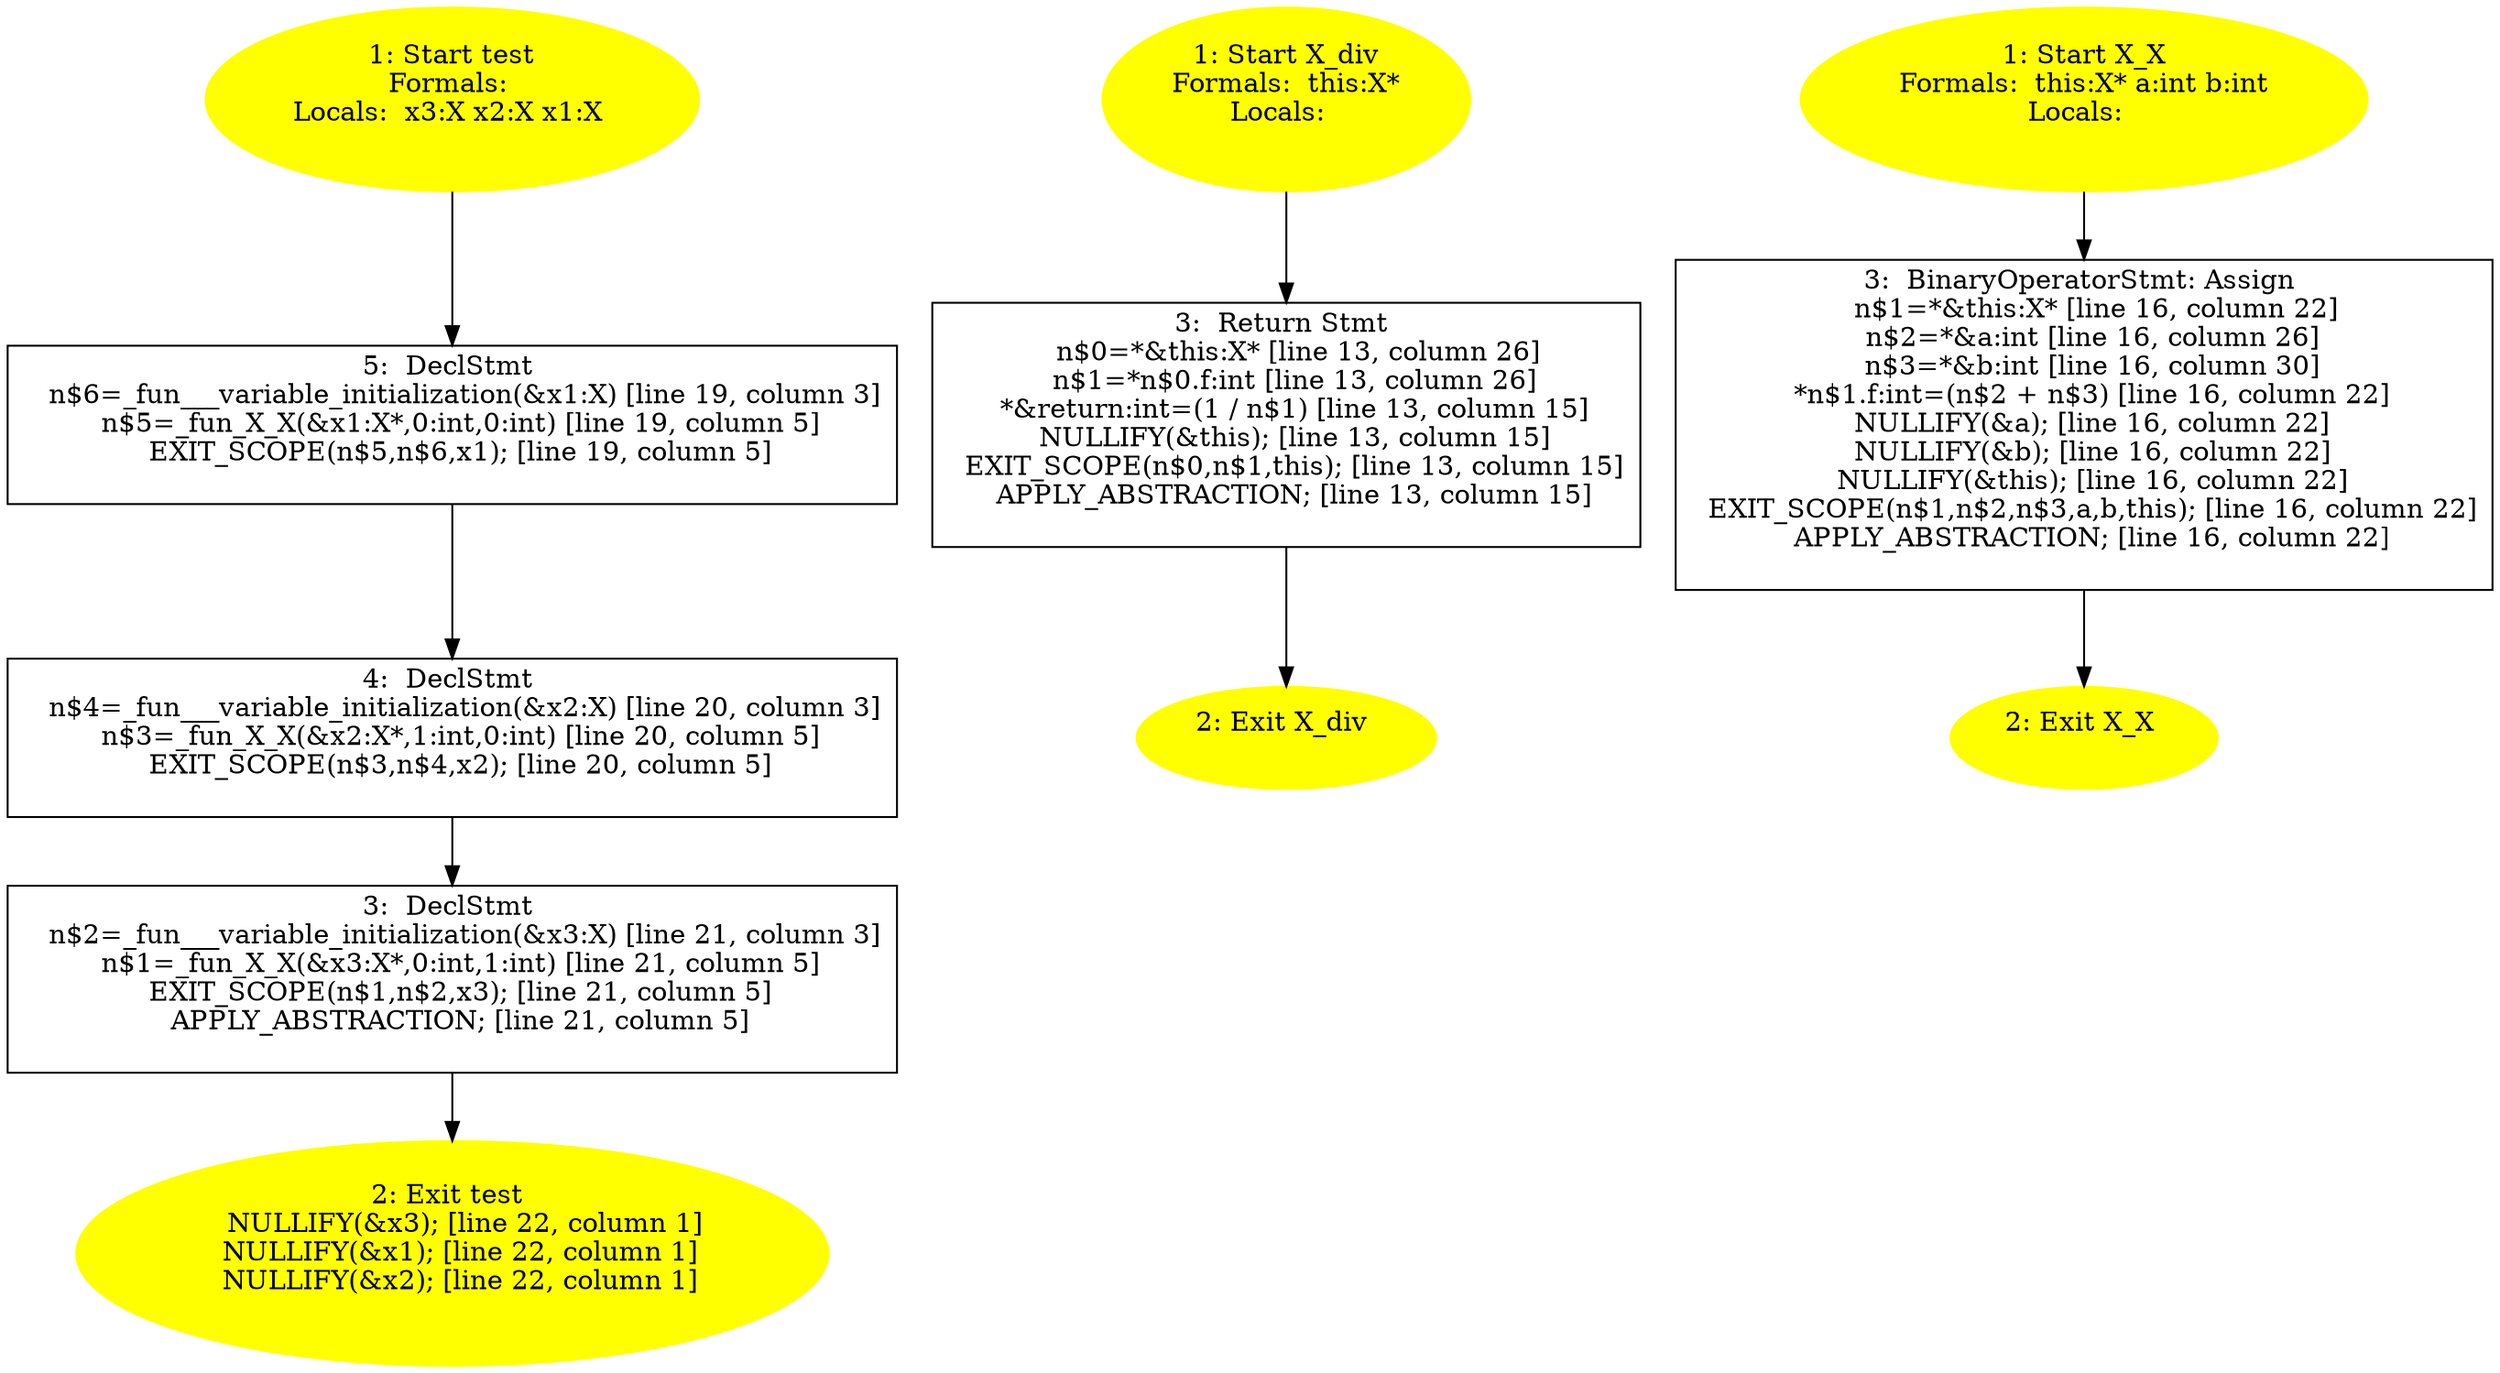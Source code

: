 /* @generated */
digraph cfg {
"test#18241244337164948030.afc14f193ad97442f67ac7183be789bc_1" [label="1: Start test\nFormals: \nLocals:  x3:X x2:X x1:X \n  " color=yellow style=filled]
	

	 "test#18241244337164948030.afc14f193ad97442f67ac7183be789bc_1" -> "test#18241244337164948030.afc14f193ad97442f67ac7183be789bc_5" ;
"test#18241244337164948030.afc14f193ad97442f67ac7183be789bc_2" [label="2: Exit test \n   NULLIFY(&x3); [line 22, column 1]\n  NULLIFY(&x1); [line 22, column 1]\n  NULLIFY(&x2); [line 22, column 1]\n " color=yellow style=filled]
	

"test#18241244337164948030.afc14f193ad97442f67ac7183be789bc_3" [label="3:  DeclStmt \n   n$2=_fun___variable_initialization(&x3:X) [line 21, column 3]\n  n$1=_fun_X_X(&x3:X*,0:int,1:int) [line 21, column 5]\n  EXIT_SCOPE(n$1,n$2,x3); [line 21, column 5]\n  APPLY_ABSTRACTION; [line 21, column 5]\n " shape="box"]
	

	 "test#18241244337164948030.afc14f193ad97442f67ac7183be789bc_3" -> "test#18241244337164948030.afc14f193ad97442f67ac7183be789bc_2" ;
"test#18241244337164948030.afc14f193ad97442f67ac7183be789bc_4" [label="4:  DeclStmt \n   n$4=_fun___variable_initialization(&x2:X) [line 20, column 3]\n  n$3=_fun_X_X(&x2:X*,1:int,0:int) [line 20, column 5]\n  EXIT_SCOPE(n$3,n$4,x2); [line 20, column 5]\n " shape="box"]
	

	 "test#18241244337164948030.afc14f193ad97442f67ac7183be789bc_4" -> "test#18241244337164948030.afc14f193ad97442f67ac7183be789bc_3" ;
"test#18241244337164948030.afc14f193ad97442f67ac7183be789bc_5" [label="5:  DeclStmt \n   n$6=_fun___variable_initialization(&x1:X) [line 19, column 3]\n  n$5=_fun_X_X(&x1:X*,0:int,0:int) [line 19, column 5]\n  EXIT_SCOPE(n$5,n$6,x1); [line 19, column 5]\n " shape="box"]
	

	 "test#18241244337164948030.afc14f193ad97442f67ac7183be789bc_5" -> "test#18241244337164948030.afc14f193ad97442f67ac7183be789bc_4" ;
"div#X#(18085298371773708552).78228fdd912ebeeb718ac23bdc727c87_1" [label="1: Start X_div\nFormals:  this:X*\nLocals:  \n  " color=yellow style=filled]
	

	 "div#X#(18085298371773708552).78228fdd912ebeeb718ac23bdc727c87_1" -> "div#X#(18085298371773708552).78228fdd912ebeeb718ac23bdc727c87_3" ;
"div#X#(18085298371773708552).78228fdd912ebeeb718ac23bdc727c87_2" [label="2: Exit X_div \n  " color=yellow style=filled]
	

"div#X#(18085298371773708552).78228fdd912ebeeb718ac23bdc727c87_3" [label="3:  Return Stmt \n   n$0=*&this:X* [line 13, column 26]\n  n$1=*n$0.f:int [line 13, column 26]\n  *&return:int=(1 / n$1) [line 13, column 15]\n  NULLIFY(&this); [line 13, column 15]\n  EXIT_SCOPE(n$0,n$1,this); [line 13, column 15]\n  APPLY_ABSTRACTION; [line 13, column 15]\n " shape="box"]
	

	 "div#X#(18085298371773708552).78228fdd912ebeeb718ac23bdc727c87_3" -> "div#X#(18085298371773708552).78228fdd912ebeeb718ac23bdc727c87_2" ;
"X#X#{14939599560045044604}.b28c8e2a1dd7783932fc838d8413f387_1" [label="1: Start X_X\nFormals:  this:X* a:int b:int\nLocals:  \n  " color=yellow style=filled]
	

	 "X#X#{14939599560045044604}.b28c8e2a1dd7783932fc838d8413f387_1" -> "X#X#{14939599560045044604}.b28c8e2a1dd7783932fc838d8413f387_3" ;
"X#X#{14939599560045044604}.b28c8e2a1dd7783932fc838d8413f387_2" [label="2: Exit X_X \n  " color=yellow style=filled]
	

"X#X#{14939599560045044604}.b28c8e2a1dd7783932fc838d8413f387_3" [label="3:  BinaryOperatorStmt: Assign \n   n$1=*&this:X* [line 16, column 22]\n  n$2=*&a:int [line 16, column 26]\n  n$3=*&b:int [line 16, column 30]\n  *n$1.f:int=(n$2 + n$3) [line 16, column 22]\n  NULLIFY(&a); [line 16, column 22]\n  NULLIFY(&b); [line 16, column 22]\n  NULLIFY(&this); [line 16, column 22]\n  EXIT_SCOPE(n$1,n$2,n$3,a,b,this); [line 16, column 22]\n  APPLY_ABSTRACTION; [line 16, column 22]\n " shape="box"]
	

	 "X#X#{14939599560045044604}.b28c8e2a1dd7783932fc838d8413f387_3" -> "X#X#{14939599560045044604}.b28c8e2a1dd7783932fc838d8413f387_2" ;
}

